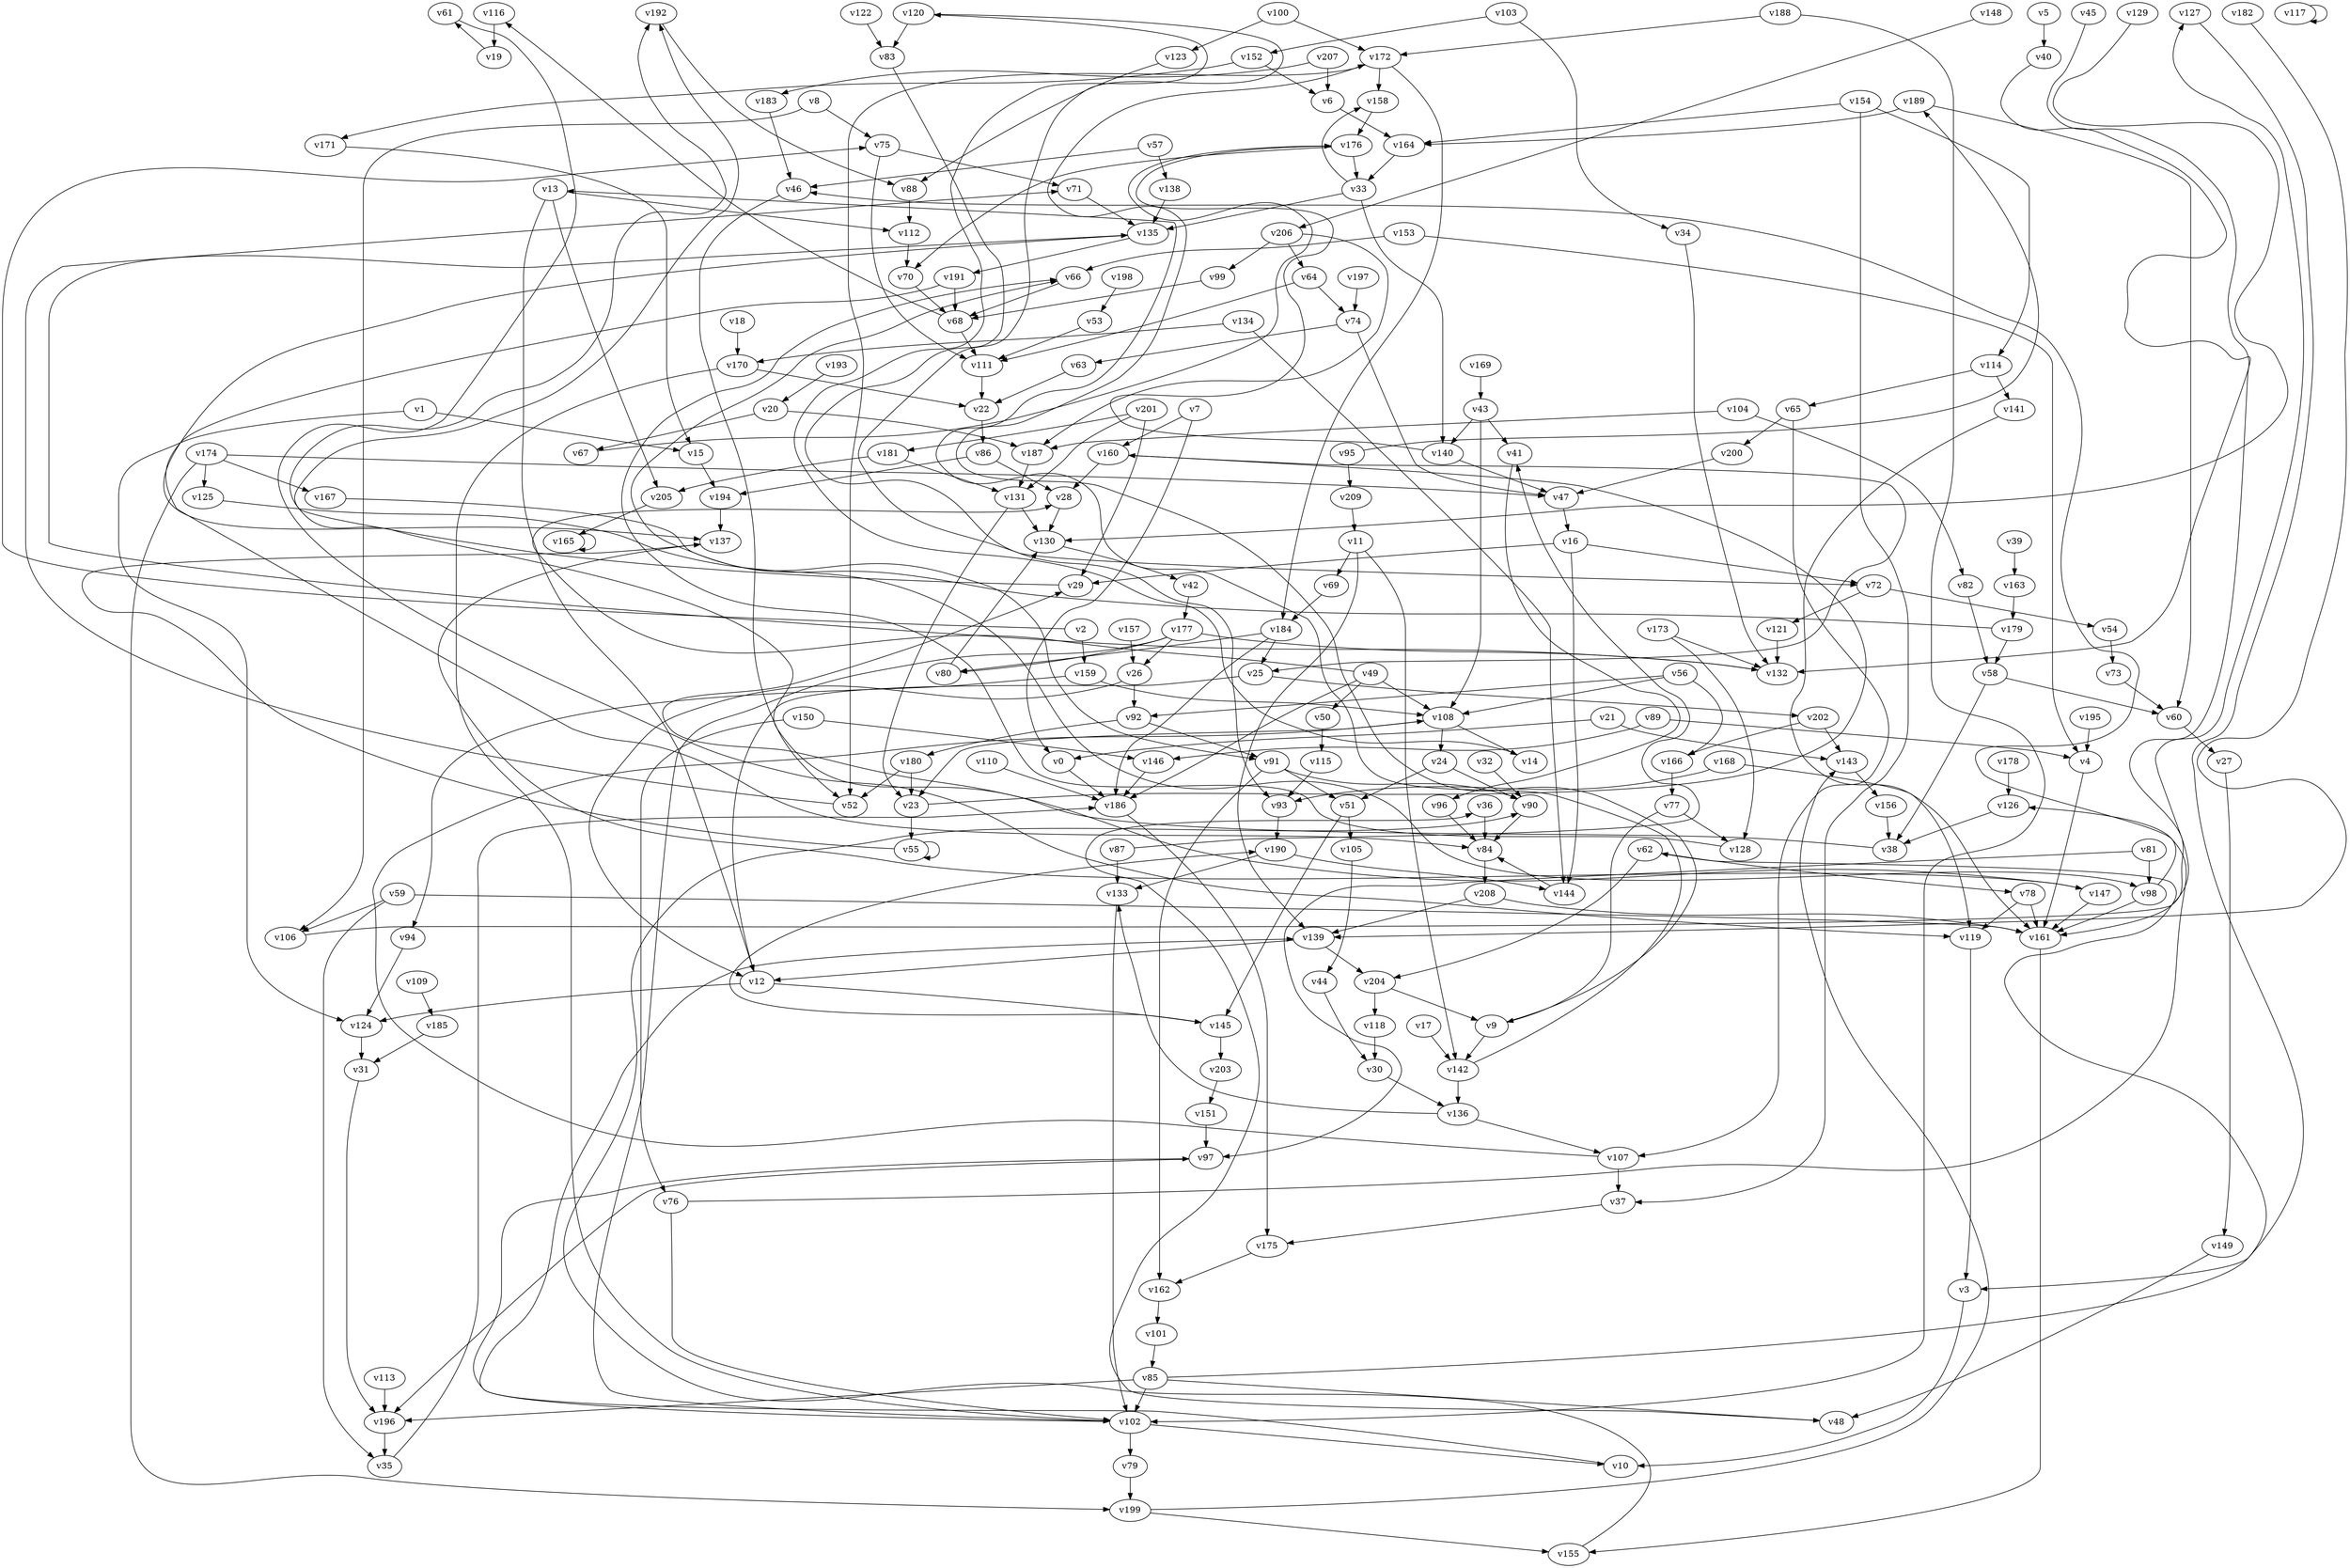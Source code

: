 // Benchmark game 305 - 210 vertices
// time_bound: 105
// targets: v20
digraph G {
    v0 [name="v0", player=0];
    v1 [name="v1", player=0];
    v2 [name="v2", player=1];
    v3 [name="v3", player=1];
    v4 [name="v4", player=0];
    v5 [name="v5", player=0];
    v6 [name="v6", player=1];
    v7 [name="v7", player=0];
    v8 [name="v8", player=1];
    v9 [name="v9", player=1];
    v10 [name="v10", player=1];
    v11 [name="v11", player=0];
    v12 [name="v12", player=1];
    v13 [name="v13", player=0];
    v14 [name="v14", player=0];
    v15 [name="v15", player=0];
    v16 [name="v16", player=1];
    v17 [name="v17", player=0];
    v18 [name="v18", player=0];
    v19 [name="v19", player=0];
    v20 [name="v20", player=0, target=1];
    v21 [name="v21", player=0];
    v22 [name="v22", player=0];
    v23 [name="v23", player=0];
    v24 [name="v24", player=1];
    v25 [name="v25", player=0];
    v26 [name="v26", player=0];
    v27 [name="v27", player=1];
    v28 [name="v28", player=1];
    v29 [name="v29", player=1];
    v30 [name="v30", player=1];
    v31 [name="v31", player=0];
    v32 [name="v32", player=0];
    v33 [name="v33", player=0];
    v34 [name="v34", player=0];
    v35 [name="v35", player=1];
    v36 [name="v36", player=1];
    v37 [name="v37", player=0];
    v38 [name="v38", player=0];
    v39 [name="v39", player=1];
    v40 [name="v40", player=0];
    v41 [name="v41", player=0];
    v42 [name="v42", player=1];
    v43 [name="v43", player=0];
    v44 [name="v44", player=1];
    v45 [name="v45", player=1];
    v46 [name="v46", player=0];
    v47 [name="v47", player=1];
    v48 [name="v48", player=0];
    v49 [name="v49", player=0];
    v50 [name="v50", player=1];
    v51 [name="v51", player=0];
    v52 [name="v52", player=0];
    v53 [name="v53", player=0];
    v54 [name="v54", player=1];
    v55 [name="v55", player=0];
    v56 [name="v56", player=1];
    v57 [name="v57", player=0];
    v58 [name="v58", player=0];
    v59 [name="v59", player=0];
    v60 [name="v60", player=1];
    v61 [name="v61", player=1];
    v62 [name="v62", player=0];
    v63 [name="v63", player=1];
    v64 [name="v64", player=0];
    v65 [name="v65", player=1];
    v66 [name="v66", player=1];
    v67 [name="v67", player=1];
    v68 [name="v68", player=0];
    v69 [name="v69", player=1];
    v70 [name="v70", player=0];
    v71 [name="v71", player=1];
    v72 [name="v72", player=1];
    v73 [name="v73", player=1];
    v74 [name="v74", player=0];
    v75 [name="v75", player=1];
    v76 [name="v76", player=1];
    v77 [name="v77", player=0];
    v78 [name="v78", player=1];
    v79 [name="v79", player=1];
    v80 [name="v80", player=1];
    v81 [name="v81", player=0];
    v82 [name="v82", player=1];
    v83 [name="v83", player=0];
    v84 [name="v84", player=0];
    v85 [name="v85", player=0];
    v86 [name="v86", player=0];
    v87 [name="v87", player=0];
    v88 [name="v88", player=0];
    v89 [name="v89", player=0];
    v90 [name="v90", player=1];
    v91 [name="v91", player=1];
    v92 [name="v92", player=0];
    v93 [name="v93", player=1];
    v94 [name="v94", player=0];
    v95 [name="v95", player=0];
    v96 [name="v96", player=1];
    v97 [name="v97", player=0];
    v98 [name="v98", player=1];
    v99 [name="v99", player=0];
    v100 [name="v100", player=1];
    v101 [name="v101", player=1];
    v102 [name="v102", player=1];
    v103 [name="v103", player=0];
    v104 [name="v104", player=1];
    v105 [name="v105", player=1];
    v106 [name="v106", player=0];
    v107 [name="v107", player=1];
    v108 [name="v108", player=1];
    v109 [name="v109", player=0];
    v110 [name="v110", player=1];
    v111 [name="v111", player=0];
    v112 [name="v112", player=1];
    v113 [name="v113", player=0];
    v114 [name="v114", player=0];
    v115 [name="v115", player=1];
    v116 [name="v116", player=0];
    v117 [name="v117", player=0];
    v118 [name="v118", player=0];
    v119 [name="v119", player=0];
    v120 [name="v120", player=0];
    v121 [name="v121", player=1];
    v122 [name="v122", player=1];
    v123 [name="v123", player=0];
    v124 [name="v124", player=0];
    v125 [name="v125", player=0];
    v126 [name="v126", player=0];
    v127 [name="v127", player=1];
    v128 [name="v128", player=0];
    v129 [name="v129", player=1];
    v130 [name="v130", player=0];
    v131 [name="v131", player=1];
    v132 [name="v132", player=1];
    v133 [name="v133", player=1];
    v134 [name="v134", player=0];
    v135 [name="v135", player=1];
    v136 [name="v136", player=0];
    v137 [name="v137", player=1];
    v138 [name="v138", player=1];
    v139 [name="v139", player=0];
    v140 [name="v140", player=1];
    v141 [name="v141", player=0];
    v142 [name="v142", player=1];
    v143 [name="v143", player=1];
    v144 [name="v144", player=1];
    v145 [name="v145", player=0];
    v146 [name="v146", player=1];
    v147 [name="v147", player=0];
    v148 [name="v148", player=1];
    v149 [name="v149", player=1];
    v150 [name="v150", player=1];
    v151 [name="v151", player=0];
    v152 [name="v152", player=1];
    v153 [name="v153", player=0];
    v154 [name="v154", player=0];
    v155 [name="v155", player=1];
    v156 [name="v156", player=0];
    v157 [name="v157", player=1];
    v158 [name="v158", player=0];
    v159 [name="v159", player=0];
    v160 [name="v160", player=1];
    v161 [name="v161", player=0];
    v162 [name="v162", player=0];
    v163 [name="v163", player=1];
    v164 [name="v164", player=0];
    v165 [name="v165", player=0];
    v166 [name="v166", player=1];
    v167 [name="v167", player=1];
    v168 [name="v168", player=1];
    v169 [name="v169", player=0];
    v170 [name="v170", player=1];
    v171 [name="v171", player=0];
    v172 [name="v172", player=0];
    v173 [name="v173", player=0];
    v174 [name="v174", player=0];
    v175 [name="v175", player=0];
    v176 [name="v176", player=1];
    v177 [name="v177", player=1];
    v178 [name="v178", player=1];
    v179 [name="v179", player=1];
    v180 [name="v180", player=0];
    v181 [name="v181", player=0];
    v182 [name="v182", player=1];
    v183 [name="v183", player=0];
    v184 [name="v184", player=1];
    v185 [name="v185", player=0];
    v186 [name="v186", player=0];
    v187 [name="v187", player=1];
    v188 [name="v188", player=0];
    v189 [name="v189", player=1];
    v190 [name="v190", player=1];
    v191 [name="v191", player=0];
    v192 [name="v192", player=0];
    v193 [name="v193", player=0];
    v194 [name="v194", player=0];
    v195 [name="v195", player=0];
    v196 [name="v196", player=1];
    v197 [name="v197", player=1];
    v198 [name="v198", player=0];
    v199 [name="v199", player=0];
    v200 [name="v200", player=0];
    v201 [name="v201", player=0];
    v202 [name="v202", player=1];
    v203 [name="v203", player=1];
    v204 [name="v204", player=0];
    v205 [name="v205", player=0];
    v206 [name="v206", player=1];
    v207 [name="v207", player=1];
    v208 [name="v208", player=0];
    v209 [name="v209", player=0];

    v0 -> v186;
    v1 -> v124;
    v2 -> v75 [constraint="t mod 2 == 1"];
    v3 -> v10;
    v4 -> v161;
    v5 -> v40;
    v6 -> v164;
    v7 -> v0;
    v8 -> v106;
    v9 -> v172 [constraint="t mod 4 == 2"];
    v10 -> v97 [constraint="t < 13"];
    v11 -> v142;
    v12 -> v124;
    v13 -> v112;
    v14 -> v120 [constraint="t < 5"];
    v15 -> v194;
    v16 -> v72;
    v17 -> v142;
    v18 -> v170;
    v19 -> v61 [constraint="t >= 4"];
    v20 -> v67;
    v21 -> v143;
    v22 -> v86;
    v23 -> v160 [constraint="t < 14"];
    v24 -> v51;
    v25 -> v12;
    v26 -> v12 [constraint="t < 6"];
    v27 -> v149;
    v28 -> v130;
    v29 -> v192 [constraint="t mod 4 == 3"];
    v30 -> v136;
    v31 -> v196;
    v32 -> v90;
    v33 -> v158 [constraint="t mod 2 == 1"];
    v34 -> v132;
    v35 -> v186;
    v36 -> v84;
    v37 -> v175;
    v38 -> v29 [constraint="t < 6"];
    v39 -> v163;
    v40 -> v132 [constraint="t mod 5 == 3"];
    v41 -> v96 [constraint="t < 9"];
    v42 -> v177;
    v43 -> v41;
    v44 -> v30;
    v45 -> v161 [constraint="t < 15"];
    v46 -> v52;
    v47 -> v16;
    v48 -> v36 [constraint="t < 6"];
    v49 -> v28 [constraint="t >= 4"];
    v50 -> v115;
    v51 -> v145;
    v52 -> v71 [constraint="t mod 3 == 0"];
    v53 -> v111;
    v54 -> v73;
    v55 -> v137 [constraint="t >= 5"];
    v56 -> v92 [constraint="t mod 2 == 0"];
    v57 -> v138;
    v58 -> v38;
    v59 -> v106;
    v60 -> v27;
    v61 -> v119 [constraint="t mod 4 == 0"];
    v62 -> v78;
    v63 -> v22;
    v64 -> v74;
    v65 -> v107;
    v66 -> v68;
    v67 -> v176 [constraint="t mod 3 == 1"];
    v68 -> v116 [constraint="t >= 4"];
    v69 -> v184;
    v70 -> v68;
    v71 -> v135;
    v72 -> v54;
    v73 -> v60;
    v74 -> v63;
    v75 -> v111;
    v76 -> v46 [constraint="t mod 5 == 1"];
    v77 -> v128;
    v78 -> v161;
    v79 -> v199;
    v80 -> v130;
    v81 -> v97 [constraint="t mod 4 == 1"];
    v82 -> v58;
    v83 -> v72 [constraint="t mod 2 == 1"];
    v84 -> v208;
    v85 -> v62 [constraint="t mod 3 == 1"];
    v86 -> v28;
    v87 -> v41 [constraint="t < 13"];
    v88 -> v112;
    v89 -> v146;
    v90 -> v84;
    v91 -> v162;
    v92 -> v91;
    v93 -> v190;
    v94 -> v124;
    v95 -> v189 [constraint="t mod 2 == 0"];
    v96 -> v84;
    v97 -> v196 [constraint="t < 10"];
    v98 -> v126 [constraint="t mod 5 == 0"];
    v99 -> v68 [constraint="t mod 2 == 0"];
    v100 -> v123;
    v101 -> v85;
    v102 -> v139 [constraint="t < 10"];
    v103 -> v34;
    v104 -> v82;
    v105 -> v44;
    v106 -> v127 [constraint="t < 14"];
    v107 -> v108 [constraint="t mod 4 == 2"];
    v108 -> v14;
    v109 -> v185;
    v110 -> v186;
    v111 -> v22;
    v112 -> v70;
    v113 -> v196;
    v114 -> v65;
    v115 -> v93;
    v116 -> v19;
    v117 -> v117;
    v118 -> v30;
    v119 -> v3;
    v120 -> v93 [constraint="t < 8"];
    v121 -> v132;
    v122 -> v83;
    v123 -> v88 [constraint="t >= 2"];
    v124 -> v31;
    v125 -> v98 [constraint="t < 11"];
    v126 -> v38;
    v127 -> v3 [constraint="t < 12"];
    v128 -> v66 [constraint="t mod 5 == 3"];
    v129 -> v130 [constraint="t >= 2"];
    v130 -> v42;
    v131 -> v23;
    v132 -> v135 [constraint="t >= 2"];
    v133 -> v102;
    v134 -> v144;
    v135 -> v137 [constraint="t mod 2 == 0"];
    v136 -> v133 [constraint="t >= 4"];
    v137 -> v147 [constraint="t >= 1"];
    v138 -> v135;
    v139 -> v204;
    v140 -> v176 [constraint="t mod 3 == 0"];
    v141 -> v161 [constraint="t >= 5"];
    v142 -> v13 [constraint="t >= 3"];
    v143 -> v156;
    v144 -> v84 [constraint="t < 5"];
    v145 -> v190 [constraint="t >= 2"];
    v146 -> v186;
    v147 -> v192 [constraint="t < 7"];
    v148 -> v206 [constraint="t >= 3"];
    v149 -> v48;
    v150 -> v146;
    v151 -> v97;
    v152 -> v6;
    v153 -> v66;
    v154 -> v114;
    v155 -> v90 [constraint="t mod 5 == 2"];
    v156 -> v38;
    v157 -> v26;
    v158 -> v176;
    v159 -> v94;
    v160 -> v25 [constraint="t mod 5 == 4"];
    v161 -> v155;
    v162 -> v101;
    v163 -> v179;
    v164 -> v33;
    v165 -> v165;
    v166 -> v77;
    v167 -> v91 [constraint="t < 14"];
    v168 -> v93;
    v169 -> v43;
    v170 -> v22;
    v171 -> v15;
    v172 -> v52;
    v173 -> v128;
    v174 -> v199;
    v175 -> v162;
    v176 -> v33;
    v177 -> v102 [constraint="t mod 2 == 0"];
    v178 -> v126;
    v179 -> v66 [constraint="t < 15"];
    v180 -> v23;
    v181 -> v205;
    v182 -> v139 [constraint="t >= 3"];
    v183 -> v46;
    v184 -> v25;
    v185 -> v31;
    v186 -> v175;
    v187 -> v131;
    v188 -> v172;
    v189 -> v164;
    v190 -> v144;
    v191 -> v84 [constraint="t >= 5"];
    v192 -> v88 [constraint="t >= 1"];
    v193 -> v20;
    v194 -> v137;
    v195 -> v4;
    v196 -> v35;
    v197 -> v74;
    v198 -> v53;
    v199 -> v143 [constraint="t < 14"];
    v200 -> v47;
    v201 -> v181;
    v202 -> v166;
    v203 -> v151;
    v204 -> v9;
    v205 -> v165;
    v206 -> v187;
    v207 -> v6;
    v208 -> v139;
    v209 -> v11;
    v33 -> v140;
    v24 -> v90;
    v103 -> v152;
    v49 -> v50;
    v172 -> v158;
    v136 -> v107;
    v74 -> v47;
    v78 -> v119;
    v174 -> v125;
    v184 -> v186;
    v154 -> v37;
    v13 -> v205;
    v56 -> v108;
    v91 -> v51;
    v16 -> v144;
    v102 -> v10;
    v108 -> v23;
    v89 -> v4;
    v11 -> v139;
    v190 -> v133;
    v202 -> v143;
    v65 -> v200;
    v153 -> v4;
    v43 -> v140;
    v201 -> v29;
    v201 -> v131;
    v206 -> v99;
    v206 -> v64;
    v189 -> v60;
    v168 -> v119;
    v8 -> v75;
    v25 -> v202;
    v26 -> v92;
    v49 -> v108;
    v86 -> v194;
    v64 -> v111;
    v120 -> v83;
    v43 -> v108;
    v85 -> v102;
    v51 -> v105;
    v91 -> v90;
    v49 -> v186;
    v104 -> v187;
    v173 -> v132;
    v102 -> v79;
    v76 -> v102;
    v204 -> v118;
    v77 -> v9;
    v75 -> v71;
    v181 -> v131;
    v199 -> v155;
    v16 -> v29;
    v59 -> v35;
    v11 -> v69;
    v68 -> v111;
    v56 -> v166;
    v72 -> v121;
    v1 -> v15;
    v2 -> v159;
    v20 -> v187;
    v172 -> v184;
    v170 -> v102;
    v9 -> v142;
    v131 -> v130;
    v191 -> v68;
    v177 -> v80;
    v160 -> v28;
    v95 -> v209;
    v23 -> v55;
    v174 -> v47;
    v55 -> v55;
    v184 -> v80;
    v179 -> v58;
    v150 -> v76;
    v107 -> v37;
    v62 -> v204;
    v81 -> v98;
    v147 -> v161;
    v33 -> v135;
    v13 -> v12;
    v180 -> v52;
    v92 -> v180;
    v208 -> v161;
    v85 -> v48;
    v174 -> v167;
    v139 -> v12;
    v145 -> v203;
    v114 -> v141;
    v176 -> v70;
    v108 -> v24;
    v87 -> v133;
    v135 -> v191;
    v142 -> v136;
    v134 -> v170;
    v21 -> v0;
    v177 -> v26;
    v177 -> v132;
    v140 -> v47;
    v100 -> v172;
    v7 -> v160;
    v159 -> v108;
    v98 -> v161;
    v154 -> v164;
    v152 -> v171;
    v188 -> v102;
    v58 -> v60;
    v59 -> v161;
    v207 -> v183;
    v85 -> v196;
    v57 -> v46;
    v12 -> v145;
}
